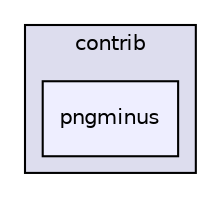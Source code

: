 digraph "png/lpng1612/contrib/pngminus" {
  compound=true
  node [ fontsize="10", fontname="Helvetica"];
  edge [ labelfontsize="10", labelfontname="Helvetica"];
  subgraph clusterdir_1bdd4d8401a0ccf8f6cce33345e3b469 {
    graph [ bgcolor="#ddddee", pencolor="black", label="contrib" fontname="Helvetica", fontsize="10", URL="dir_1bdd4d8401a0ccf8f6cce33345e3b469.html"]
  dir_7185dd1f4d4ed5826a1085e57d4edd3c [shape=box, label="pngminus", style="filled", fillcolor="#eeeeff", pencolor="black", URL="dir_7185dd1f4d4ed5826a1085e57d4edd3c.html"];
  }
}
